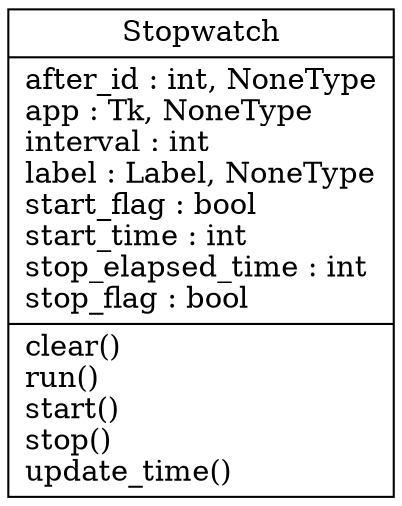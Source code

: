digraph "classes" {
rankdir=BT
charset="utf-8"
"pystopwatch.pystopwatch.Stopwatch" [color="black", fontcolor="black", label="{Stopwatch|after_id : int, NoneType\lapp : Tk, NoneType\linterval : int\llabel : Label, NoneType\lstart_flag : bool\lstart_time : int\lstop_elapsed_time : int\lstop_flag : bool\l|clear()\lrun()\lstart()\lstop()\lupdate_time()\l}", shape="record", style="solid"];
}
